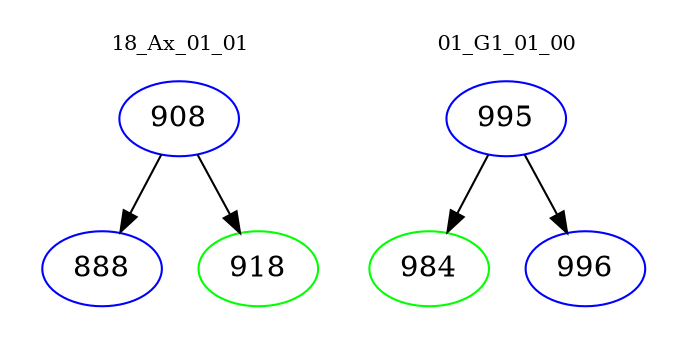 digraph{
subgraph cluster_0 {
color = white
label = "18_Ax_01_01";
fontsize=10;
T0_908 [label="908", color="blue"]
T0_908 -> T0_888 [color="black"]
T0_888 [label="888", color="blue"]
T0_908 -> T0_918 [color="black"]
T0_918 [label="918", color="green"]
}
subgraph cluster_1 {
color = white
label = "01_G1_01_00";
fontsize=10;
T1_995 [label="995", color="blue"]
T1_995 -> T1_984 [color="black"]
T1_984 [label="984", color="green"]
T1_995 -> T1_996 [color="black"]
T1_996 [label="996", color="blue"]
}
}
